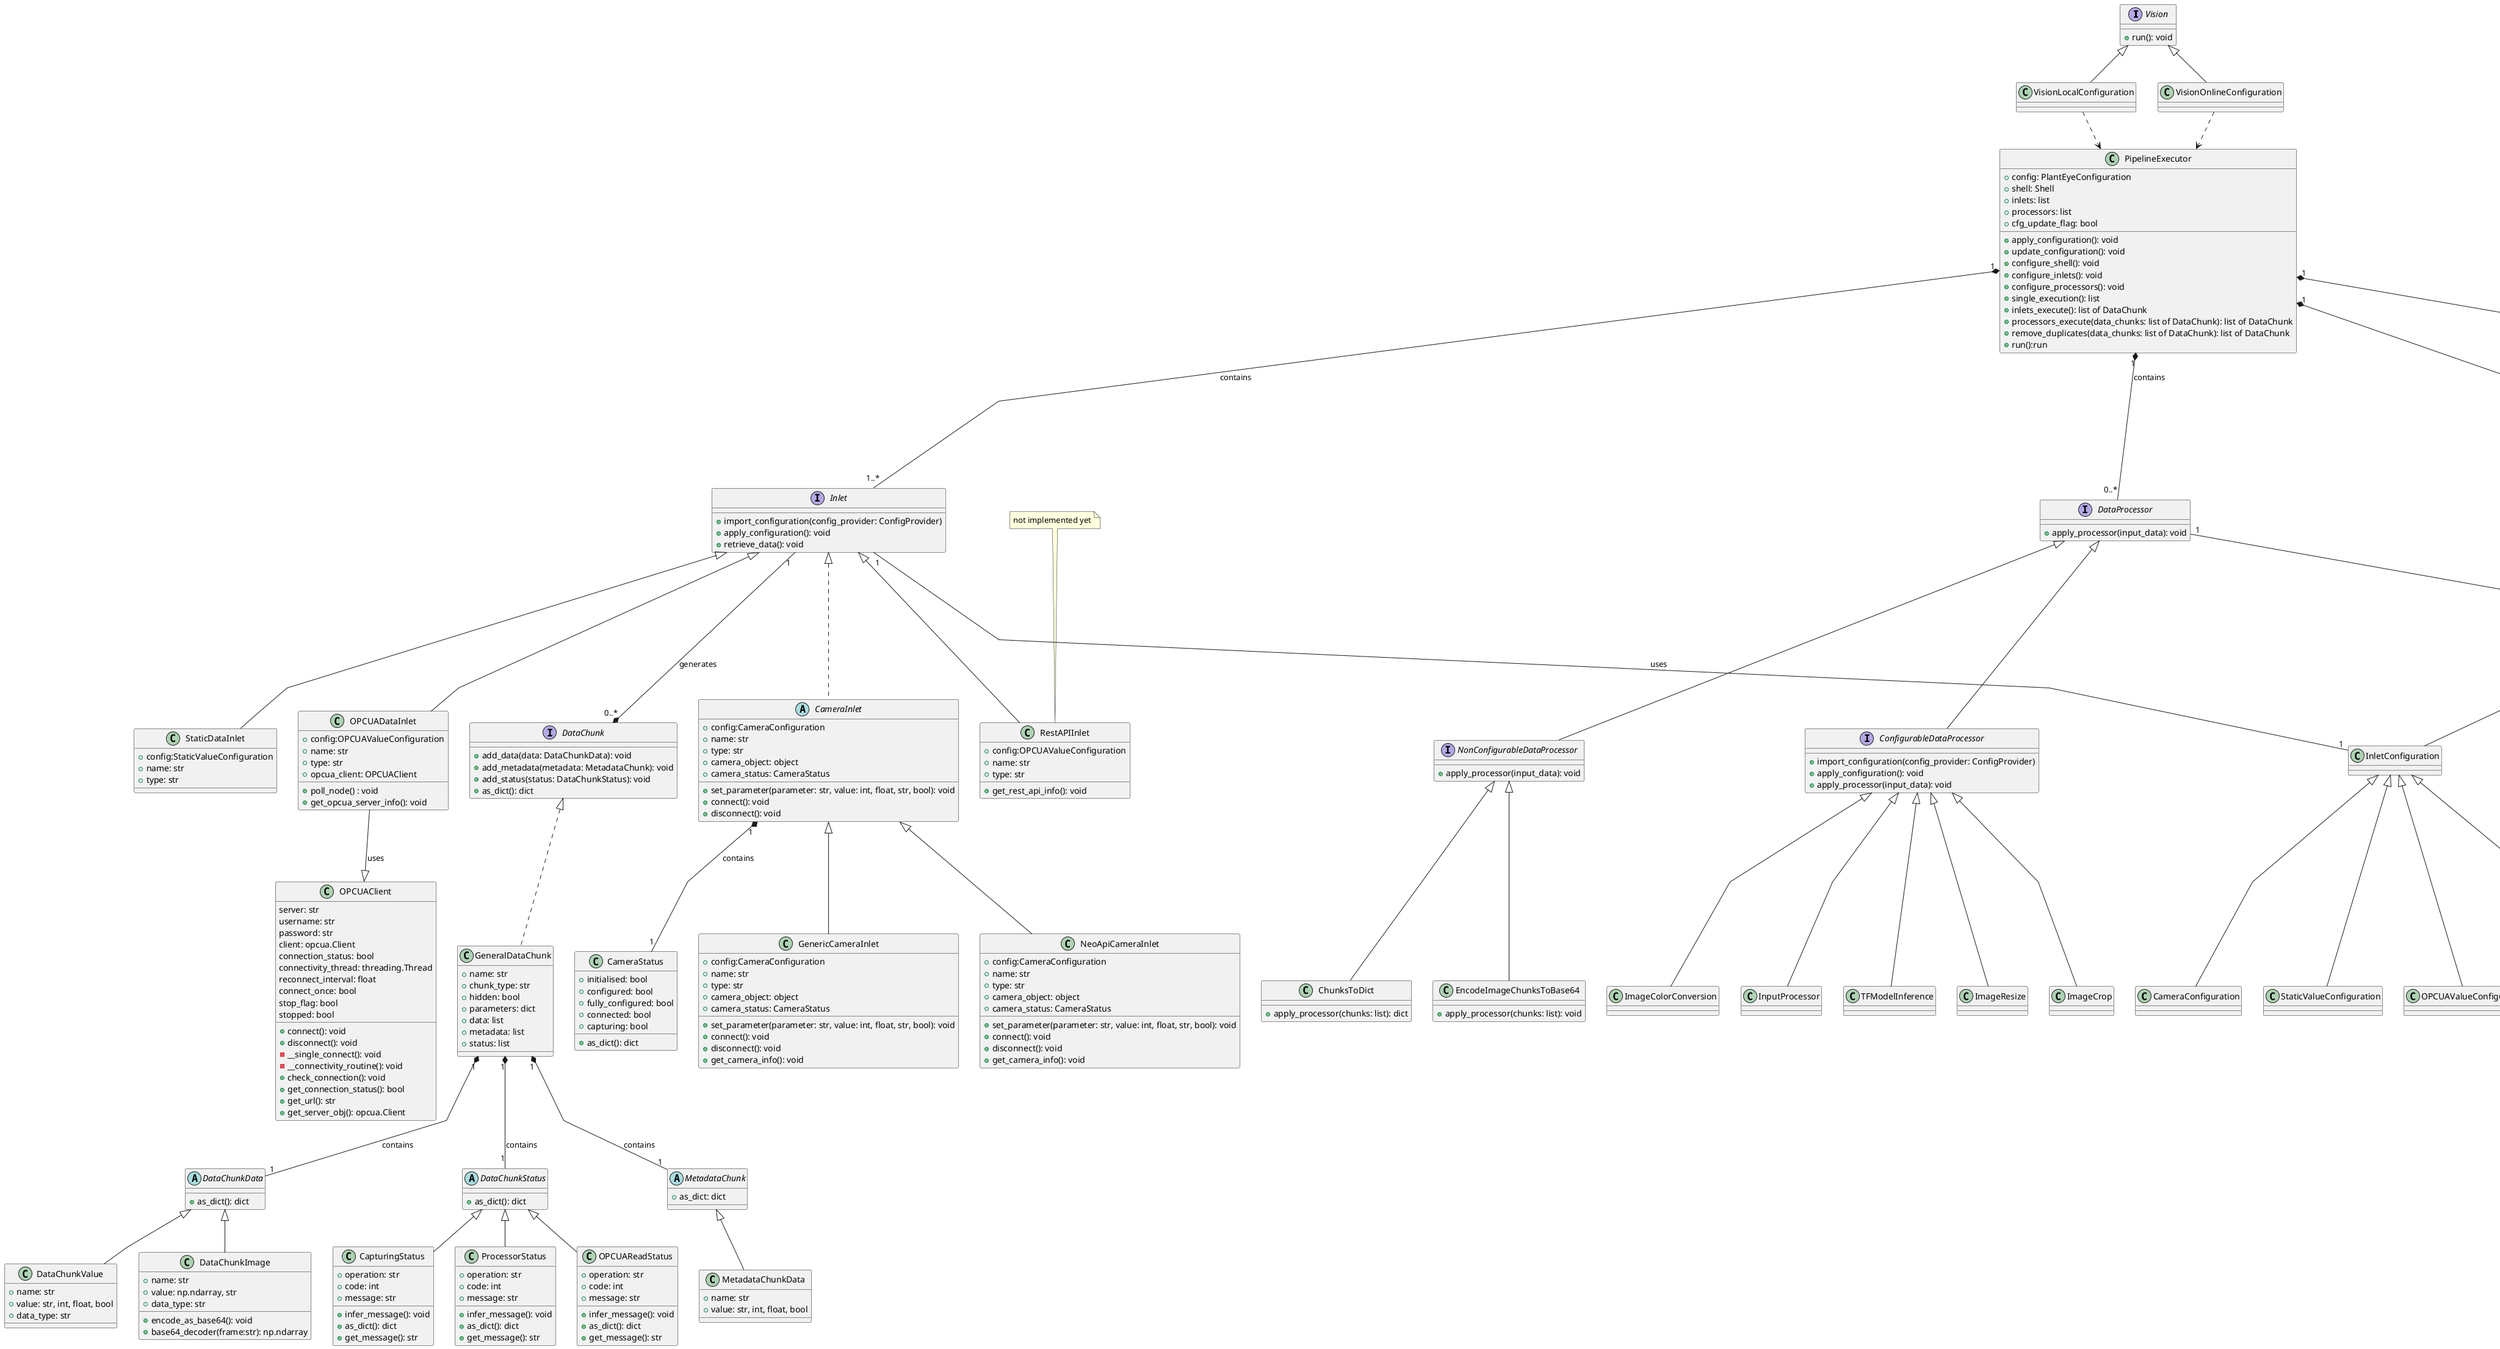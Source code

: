 @startuml
skinparam linetype polyline

interface Vision{
+run(): void
}

class PlantEyeConfiguration{
+type: str
+name: str
+shell: ShellConfiguration
+inlets: list of InletConfiguration
+processors: list of ProcessorConfiguration
+cfg_dict: dict
+configured_once: bool
+valid_structure: bool
+ongoing_config: bool
+read(cfg_dict: dict): void
-_read_shell_config(shell_cfg_dict: dict): void
-_read_inlet_configs(inlets_cfg_list: list of dicts): void
-_read_processor_configs(processors_cfg_list: list of dicts): void
+is_valid(): bool
-_components_are_valid(): bool
+get_shell_config(): ShellConfiguration
+get_inlet_configs(): list of InletConfiguration
+get_processor_configs(): list of ProcessorConfiguration

}

class PipelineExecutor {
+config: PlantEyeConfiguration
+shell: Shell
+inlets: list
+processors: list
+cfg_update_flag: bool
+apply_configuration(): void
+update_configuration(): void
+configure_shell(): void
+configure_inlets(): void
+configure_processors(): void
+single_execution(): list
+inlets_execute(): list of DataChunk
+processors_execute(data_chunks: list of DataChunk): list of DataChunk
+remove_duplicates(data_chunks: list of DataChunk): list of DataChunk
+run():run
}

interface Shell{
+apply_configuration(): void
+attach_callback(callback: callable): void
}


class PeriodicalLocalShell{
+config: PeriodicalLocalShellConfiguration
+time_scheduler: TimeScheduler
+callback: callable
+execution_step(): void
}

class TimeScheduler{
+time_interval: float
+executed_function: callable
+thread: threading.Thread()
+stop_flag: bool
+start(): void
+stop(): void
+executable(): void
}


class RestAPIShell{
+config: RestAPIConfiguration
+webserver: RestAPIWebserver
+webserver_thread: threading.Thread()
+response_callback: callable
+pipeline_executor: callable
+homepage_callback(callback: callable): void
+upload_configuration_callback(): void
+enable_configuration_update_via_restapi(pipeline_executor: callable): void
+connect(): void
+disconnect(): void
}

class RestAPIWebserver{
+name: str
+host: str
+port: int
+endpoint_flask_app:flask.Flask(name:str)
+add_url_rule(endpoint: str, name: str, rule: callable)
+stop_flag: bool
}

interface Inlet{
+import_configuration(config_provider: ConfigProvider)
+apply_configuration(): void
+retrieve_data(): void
}

abstract class CameraInlet{
+config:CameraConfiguration
+name: str
+type: str
+camera_object: object
+camera_status: CameraStatus
+set_parameter(parameter: str, value: int, float, str, bool): void
+connect(): void
+disconnect(): void
}

class GenericCameraInlet{
+config:CameraConfiguration
+name: str
+type: str
+camera_object: object
+camera_status: CameraStatus
+set_parameter(parameter: str, value: int, float, str, bool): void
+connect(): void
+disconnect(): void
+get_camera_info(): void
}

class NeoApiCameraInlet{
+config:CameraConfiguration
+name: str
+type: str
+camera_object: object
+camera_status: CameraStatus
+set_parameter(parameter: str, value: int, float, str, bool): void
+connect(): void
+disconnect(): void
+get_camera_info(): void
}

class StaticDataInlet{
+config:StaticValueConfiguration
+name: str
+type: str
}

class OPCUADataInlet{
+config:OPCUAValueConfiguration
+name: str
+type: str
+opcua_client: OPCUAClient
+poll_node() : void
+get_opcua_server_info(): void
}

class OPCUAClient{
server: str
username: str
password: str
client: opcua.Client
connection_status: bool
connectivity_thread: threading.Thread
reconnect_interval: float
connect_once: bool
stop_flag: bool
stopped: bool
+connect(): void
+disconnect(): void
-__single_connect(): void
-__connectivity_routine(): void
+check_connection(): void
+get_connection_status(): bool
+get_url(): str
+get_server_obj(): opcua.Client
}

class RestAPIInlet
{
+config:OPCUAValueConfiguration
+name: str
+type: str
+get_rest_api_info(): void
}
note top: not implemented yet


interface Configuration{
+read(cfg_dict: dict): void
}

abstract class ComponentConfiguration{
+name: str
+type: str
+hidden: bool
+parameters: list
+metadata: dict
+cfg_dict: dict
+valid: bool
+is_valid(): bool
}


class ShellConfiguration{
}

class RestAPIShellConfiguration{
}

class PeriodicalLocalShellConfiguration{
+storage_path: str
+time_interval: float
}

class InletConfiguration{
}

class CameraConfiguration{
}

class StaticValueConfiguration{
}

class OPCUAValueConfiguration{
}

class RestAPIConfiguration{
}
note top: not implemented yet

class ProcessorConfiguration{
+seq_id: int
}

class TFModelInferenceProcessorConfiguration{
}

class ImageResizeProcessorConfiguration{
}

class ImageCropProcessorConfiguration{
}

class ColorConversionProcessorConfiguration{
}

class InputProcessorConfiguration{
}

class SaveOnDiskProcessorConfiguration{
}

class CameraStatus{
+initialised: bool
+configured: bool
+fully_configured: bool
+connected: bool
+capturing: bool
+as_dict(): dict
}

interface DataChunk{
+add_data(data: DataChunkData): void
+add_metadata(metadata: MetadataChunk): void
+add_status(status: DataChunkStatus): void
+as_dict(): dict
}

class GeneralDataChunk{
+name: str
+chunk_type: str
+hidden: bool
+parameters: dict
+data: list
+metadata: list
+status: list
}


abstract class DataChunkData{
+as_dict(): dict
}

class DataChunkValue{
+name: str
+value: str, int, float, bool
+data_type: str
}

class DataChunkImage{
+name: str
+value: np.ndarray, str
+data_type: str
+encode_as_base64(): void
+base64_decoder(frame:str): np.ndarray
}


abstract class DataChunkStatus{
+as_dict(): dict
}

class CapturingStatus{
+operation: str
+code: int
+message: str
+infer_message(): void
+as_dict(): dict
+get_message(): str
}

class ProcessorStatus{
+operation: str
+code: int
+message: str
+infer_message(): void
+as_dict(): dict
+get_message(): str
}

class OPCUAReadStatus{
+operation: str
+code: int
+message: str
+infer_message(): void
+as_dict(): dict
+get_message(): str
}


abstract class MetadataChunk{
+as_dict: dict
}

class MetadataChunkData{
+name: str
+value: str, int, float, bool
}

interface DataProcessor{
+apply_processor(input_data): void
}

interface NonConfigurableDataProcessor{
+apply_processor(input_data): void
}

interface ConfigurableDataProcessor{
+import_configuration(config_provider: ConfigProvider)
+apply_configuration(): void
+apply_processor(input_data): void
}

class TFModelInference{
}

class ImageResize{
}

class ImageCrop{
}

class ImageColorConversion{
}

class InputProcessor{
}

class EncodeImageChunksToBase64{
+apply_processor(chunks: list): void
}

class ChunksToDict{
+apply_processor(chunks: list): dict
}

Vision <|-- VisionLocalConfiguration
Vision <|-- VisionOnlineConfiguration
VisionLocalConfiguration ..> PipelineExecutor
VisionOnlineConfiguration ..> PipelineExecutor

PipelineExecutor "1"*--"1" Shell: contains
PipelineExecutor "1"*--"1..*" Inlet: contains
PipelineExecutor "1"*--"0..*" DataProcessor: contains
PipelineExecutor "1"*--"1" PlantEyeConfiguration: contains

Shell <|-- PeriodicalLocalShell
PeriodicalLocalShell --|> TimeScheduler: uses
Shell <|-- RestAPIShell
RestAPIShell --|> RestAPIWebserver: uses

Shell "1"--"1" ShellConfiguration : uses

Inlet <|.. CameraInlet
CameraInlet <|-- GenericCameraInlet
CameraInlet <|-- NeoApiCameraInlet

Inlet <|-- StaticDataInlet
Inlet <|-- OPCUADataInlet
OPCUADataInlet --|> OPCUAClient: uses

Inlet <|-- RestAPIInlet

Configuration <|.. ComponentConfiguration
Configuration <|.. PlantEyeConfiguration
ComponentConfiguration <|-- ShellConfiguration
ComponentConfiguration <|-- InletConfiguration
InletConfiguration <|-- CameraConfiguration
InletConfiguration <|-- StaticValueConfiguration
InletConfiguration <|-- OPCUAValueConfiguration
InletConfiguration <|-- RestAPIConfiguration
ShellConfiguration <|-- RestAPIShellConfiguration
ShellConfiguration <|-- PeriodicalLocalShellConfiguration
ComponentConfiguration <|-- ProcessorConfiguration
ProcessorConfiguration <|-- TFModelInferenceProcessorConfiguration
ProcessorConfiguration <|-- ImageResizeProcessorConfiguration
ProcessorConfiguration <|-- ImageCropProcessorConfiguration
ProcessorConfiguration <|-- ColorConversionProcessorConfiguration
ProcessorConfiguration <|-- InputProcessorConfiguration
ProcessorConfiguration <|-- SaveOnDiskProcessorConfiguration


CameraInlet  "1"*--"1" CameraStatus: contains

DataChunk <|.. GeneralDataChunk

GeneralDataChunk "1"*--"1" DataChunkData: contains
GeneralDataChunk "1"*--"1" DataChunkStatus: contains
GeneralDataChunk "1"*--"1" MetadataChunk: contains

DataChunkData <|-- DataChunkValue
DataChunkData <|-- DataChunkImage

DataChunkStatus <|-- CapturingStatus
DataChunkStatus <|-- OPCUAReadStatus
DataChunkStatus <|-- ProcessorStatus

MetadataChunk <|-- MetadataChunkData

Inlet "1"--*"0..*" DataChunk : generates
Inlet "1"--"1" InletConfiguration : uses

DataProcessor <|-- NonConfigurableDataProcessor
DataProcessor <|-- ConfigurableDataProcessor

DataProcessor "1"--"1" ProcessorConfiguration : uses

NonConfigurableDataProcessor <|-- EncodeImageChunksToBase64
NonConfigurableDataProcessor <|-- ChunksToDict
ConfigurableDataProcessor <|-- TFModelInference
ConfigurableDataProcessor <|-- ImageResize
ConfigurableDataProcessor <|-- ImageCrop
ConfigurableDataProcessor <|-- ImageColorConversion
ConfigurableDataProcessor <|-- InputProcessor

@enduml